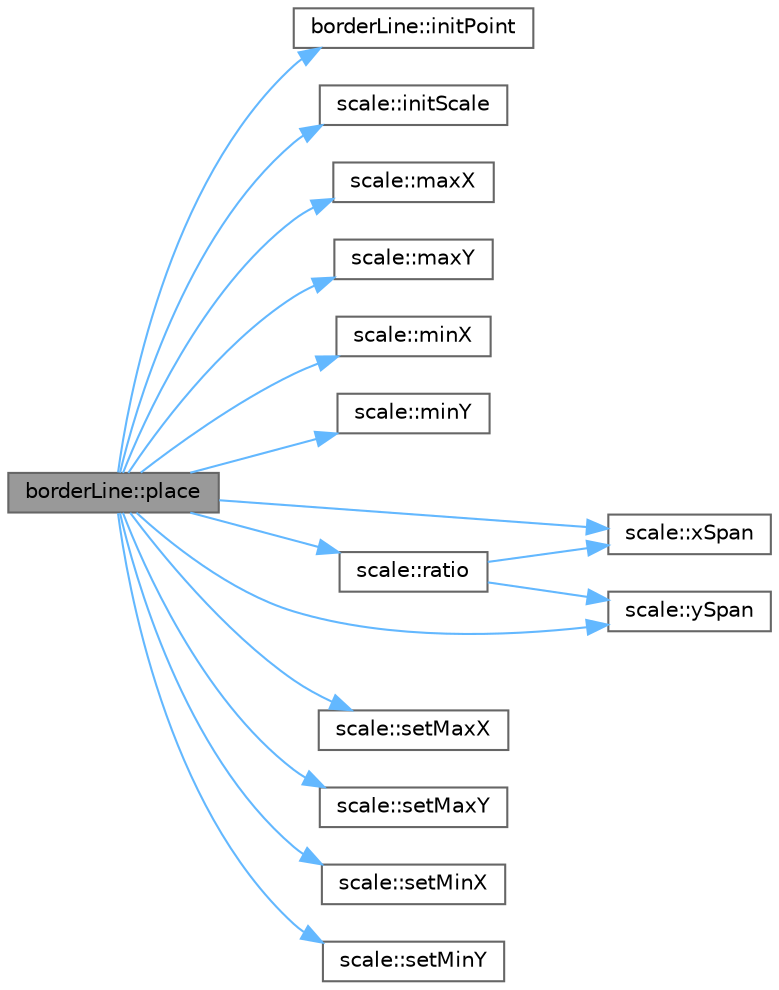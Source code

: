 digraph "borderLine::place"
{
 // LATEX_PDF_SIZE
  bgcolor="transparent";
  edge [fontname=Helvetica,fontsize=10,labelfontname=Helvetica,labelfontsize=10];
  node [fontname=Helvetica,fontsize=10,shape=box,height=0.2,width=0.4];
  rankdir="LR";
  Node1 [id="Node000001",label="borderLine::place",height=0.2,width=0.4,color="gray40", fillcolor="grey60", style="filled", fontcolor="black",tooltip=" "];
  Node1 -> Node2 [id="edge1_Node000001_Node000002",color="steelblue1",style="solid",tooltip=" "];
  Node2 [id="Node000002",label="borderLine::initPoint",height=0.2,width=0.4,color="grey40", fillcolor="white", style="filled",URL="$classborder_line.html#a1a5004fb86961e5d7f8ed957b561b31c",tooltip=" "];
  Node1 -> Node3 [id="edge2_Node000001_Node000003",color="steelblue1",style="solid",tooltip=" "];
  Node3 [id="Node000003",label="scale::initScale",height=0.2,width=0.4,color="grey40", fillcolor="white", style="filled",URL="$classscale.html#a84024d4d617a7a19d19a9b394a6bd409",tooltip=" "];
  Node1 -> Node4 [id="edge3_Node000001_Node000004",color="steelblue1",style="solid",tooltip=" "];
  Node4 [id="Node000004",label="scale::maxX",height=0.2,width=0.4,color="grey40", fillcolor="white", style="filled",URL="$classscale.html#ac4e3c850624f113eccc5e68a5b1fd30b",tooltip=" "];
  Node1 -> Node5 [id="edge4_Node000001_Node000005",color="steelblue1",style="solid",tooltip=" "];
  Node5 [id="Node000005",label="scale::maxY",height=0.2,width=0.4,color="grey40", fillcolor="white", style="filled",URL="$classscale.html#ac8a46d7a4a18c5a8de71a80e2d90b3b2",tooltip=" "];
  Node1 -> Node6 [id="edge5_Node000001_Node000006",color="steelblue1",style="solid",tooltip=" "];
  Node6 [id="Node000006",label="scale::minX",height=0.2,width=0.4,color="grey40", fillcolor="white", style="filled",URL="$classscale.html#a2336cd35ce690f95ad489fa188d68d3d",tooltip=" "];
  Node1 -> Node7 [id="edge6_Node000001_Node000007",color="steelblue1",style="solid",tooltip=" "];
  Node7 [id="Node000007",label="scale::minY",height=0.2,width=0.4,color="grey40", fillcolor="white", style="filled",URL="$classscale.html#aa39771c26bedd6166840b8756375ccc8",tooltip=" "];
  Node1 -> Node8 [id="edge7_Node000001_Node000008",color="steelblue1",style="solid",tooltip=" "];
  Node8 [id="Node000008",label="scale::ratio",height=0.2,width=0.4,color="grey40", fillcolor="white", style="filled",URL="$classscale.html#a62faa44b6f705bf7084c8440f6d41534",tooltip=" "];
  Node8 -> Node9 [id="edge8_Node000008_Node000009",color="steelblue1",style="solid",tooltip=" "];
  Node9 [id="Node000009",label="scale::xSpan",height=0.2,width=0.4,color="grey40", fillcolor="white", style="filled",URL="$classscale.html#a1cd116a8f255c3660eae870504576311",tooltip=" "];
  Node8 -> Node10 [id="edge9_Node000008_Node000010",color="steelblue1",style="solid",tooltip=" "];
  Node10 [id="Node000010",label="scale::ySpan",height=0.2,width=0.4,color="grey40", fillcolor="white", style="filled",URL="$classscale.html#ace505d3010c0fd26e71210f05c287747",tooltip=" "];
  Node1 -> Node11 [id="edge10_Node000001_Node000011",color="steelblue1",style="solid",tooltip=" "];
  Node11 [id="Node000011",label="scale::setMaxX",height=0.2,width=0.4,color="grey40", fillcolor="white", style="filled",URL="$classscale.html#a78273d1fe33b7e86197c1d87c1dff233",tooltip=" "];
  Node1 -> Node12 [id="edge11_Node000001_Node000012",color="steelblue1",style="solid",tooltip=" "];
  Node12 [id="Node000012",label="scale::setMaxY",height=0.2,width=0.4,color="grey40", fillcolor="white", style="filled",URL="$classscale.html#aba5fcf890b3702019ccd5ef2b7762895",tooltip=" "];
  Node1 -> Node13 [id="edge12_Node000001_Node000013",color="steelblue1",style="solid",tooltip=" "];
  Node13 [id="Node000013",label="scale::setMinX",height=0.2,width=0.4,color="grey40", fillcolor="white", style="filled",URL="$classscale.html#a6d74962bb6d448225c3f4582e84b3c48",tooltip=" "];
  Node1 -> Node14 [id="edge13_Node000001_Node000014",color="steelblue1",style="solid",tooltip=" "];
  Node14 [id="Node000014",label="scale::setMinY",height=0.2,width=0.4,color="grey40", fillcolor="white", style="filled",URL="$classscale.html#a272f2be0ff114bbc61dc2aa749e1f3b2",tooltip=" "];
  Node1 -> Node9 [id="edge14_Node000001_Node000009",color="steelblue1",style="solid",tooltip=" "];
  Node1 -> Node10 [id="edge15_Node000001_Node000010",color="steelblue1",style="solid",tooltip=" "];
}
